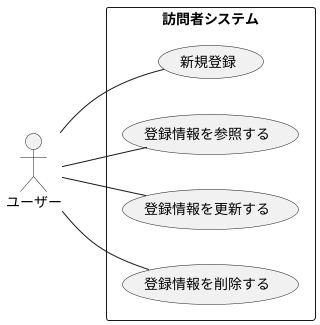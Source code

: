 @startuml メニュー項目
left to right direction
actor "ユーザー" as fc
rectangle 訪問者システム {
  usecase "新規登録" as UC1
  usecase "登録情報を参照する" as UC2
  usecase "登録情報を更新する" as UC3
  usecase "登録情報を削除する" as UC4
}
fc -- UC1
fc -- UC2
fc -- UC3
fc -- UC4
@enduml
